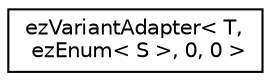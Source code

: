 digraph "Graphical Class Hierarchy"
{
 // LATEX_PDF_SIZE
  edge [fontname="Helvetica",fontsize="10",labelfontname="Helvetica",labelfontsize="10"];
  node [fontname="Helvetica",fontsize="10",shape=record];
  rankdir="LR";
  Node0 [label="ezVariantAdapter\< T,\l ezEnum\< S \>, 0, 0 \>",height=0.2,width=0.4,color="black", fillcolor="white", style="filled",URL="$d1/d52/structez_variant_adapter_3_01_t_00_01ez_enum_3_01_s_01_4_00_010_00_010_01_4.htm",tooltip=" "];
}
